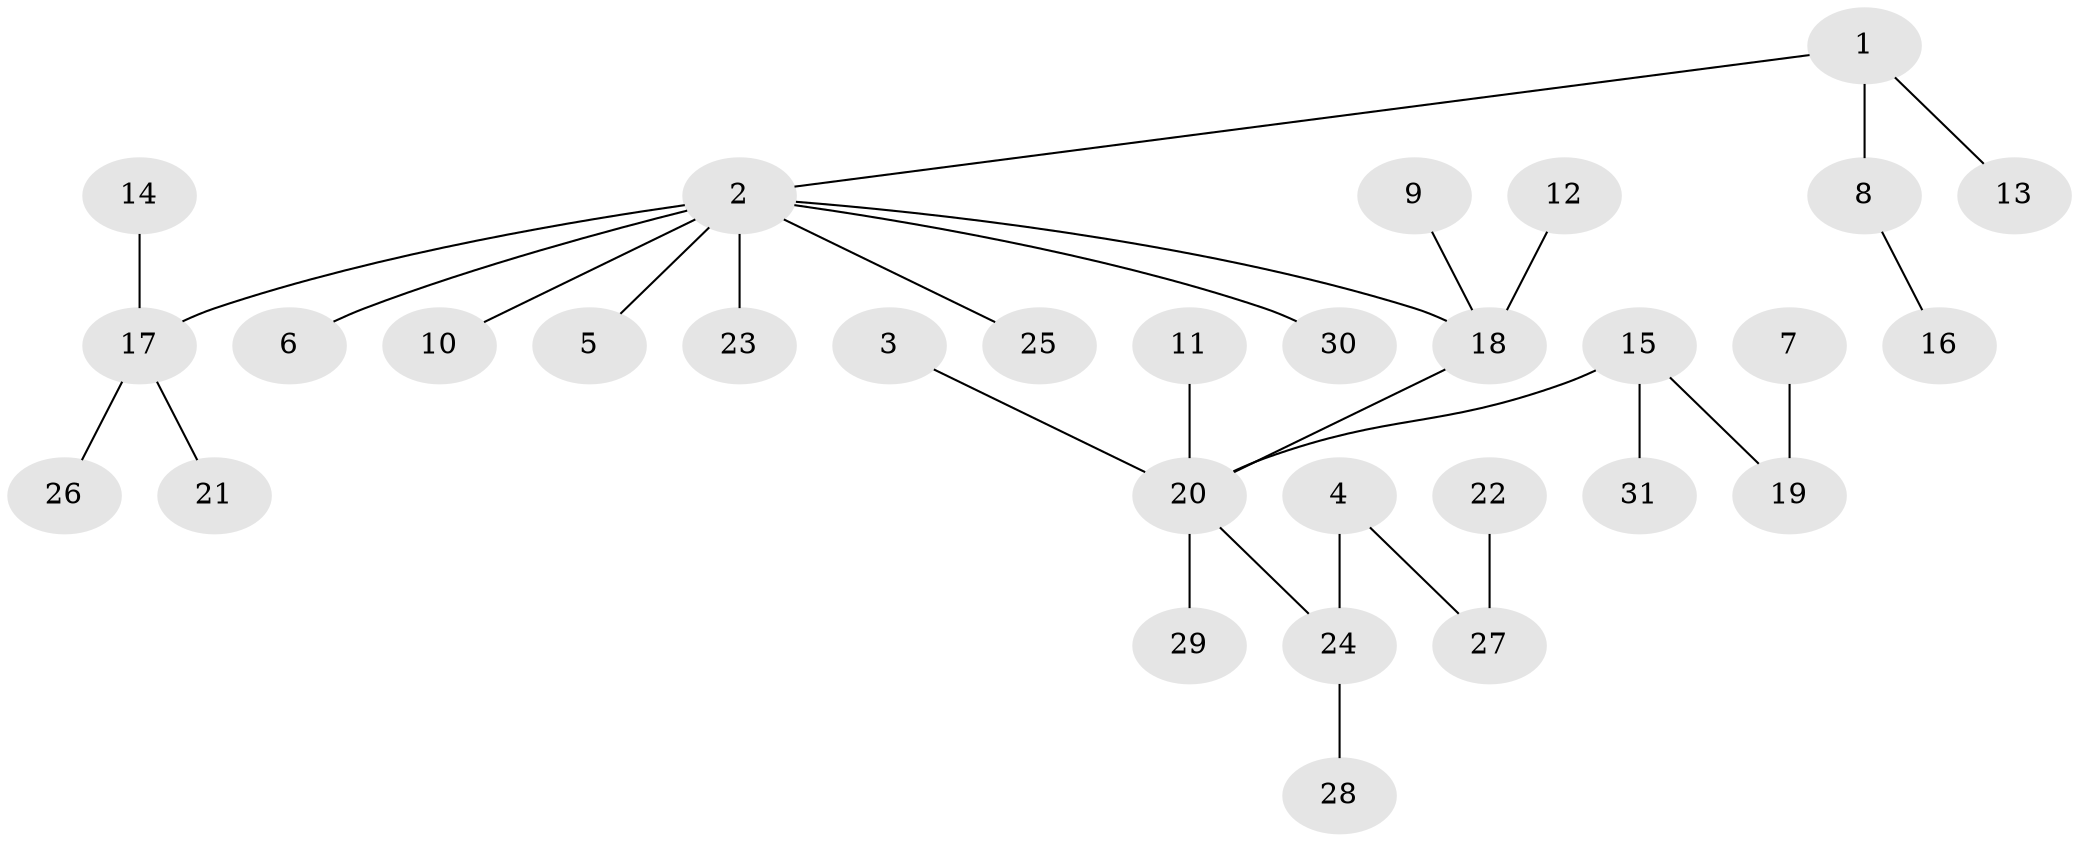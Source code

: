 // original degree distribution, {5: 0.04838709677419355, 4: 0.08064516129032258, 3: 0.11290322580645161, 6: 0.016129032258064516, 2: 0.22580645161290322, 1: 0.5161290322580645}
// Generated by graph-tools (version 1.1) at 2025/50/03/09/25 03:50:15]
// undirected, 31 vertices, 30 edges
graph export_dot {
graph [start="1"]
  node [color=gray90,style=filled];
  1;
  2;
  3;
  4;
  5;
  6;
  7;
  8;
  9;
  10;
  11;
  12;
  13;
  14;
  15;
  16;
  17;
  18;
  19;
  20;
  21;
  22;
  23;
  24;
  25;
  26;
  27;
  28;
  29;
  30;
  31;
  1 -- 2 [weight=1.0];
  1 -- 8 [weight=1.0];
  1 -- 13 [weight=1.0];
  2 -- 5 [weight=1.0];
  2 -- 6 [weight=1.0];
  2 -- 10 [weight=1.0];
  2 -- 17 [weight=1.0];
  2 -- 18 [weight=1.0];
  2 -- 23 [weight=1.0];
  2 -- 25 [weight=1.0];
  2 -- 30 [weight=1.0];
  3 -- 20 [weight=1.0];
  4 -- 24 [weight=1.0];
  4 -- 27 [weight=1.0];
  7 -- 19 [weight=1.0];
  8 -- 16 [weight=1.0];
  9 -- 18 [weight=1.0];
  11 -- 20 [weight=1.0];
  12 -- 18 [weight=1.0];
  14 -- 17 [weight=1.0];
  15 -- 19 [weight=1.0];
  15 -- 20 [weight=1.0];
  15 -- 31 [weight=1.0];
  17 -- 21 [weight=1.0];
  17 -- 26 [weight=1.0];
  18 -- 20 [weight=1.0];
  20 -- 24 [weight=1.0];
  20 -- 29 [weight=1.0];
  22 -- 27 [weight=1.0];
  24 -- 28 [weight=1.0];
}
